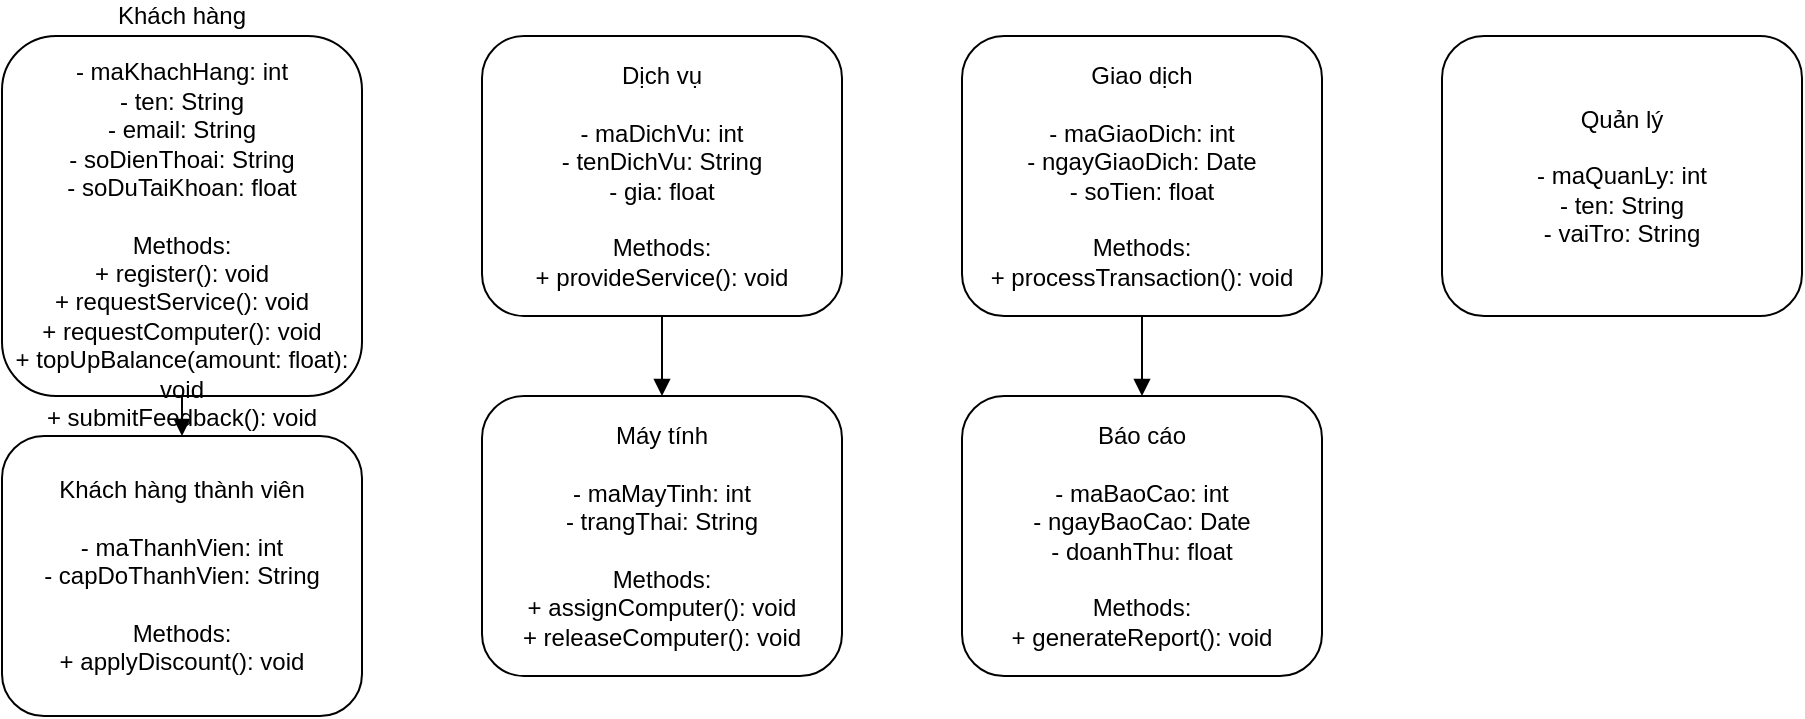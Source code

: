 <mxfile>
  <diagram name="Class Diagram - Internet Cafe Management System">
    <mxGraphModel dx="1001" dy="631" grid="1" gridSize="10" guides="1" tooltips="1" connect="1" arrows="1" fold="1" page="1" pageScale="1" pageWidth="827" pageHeight="1169" math="0" shadow="0">
      <root>
        <mxCell id="0" />
        <mxCell id="1" parent="0" />
        
        <!-- Khách hàng -->
        <mxCell id="2" value="Khách hàng&#xa;&#xa;- maKhachHang: int&#xa;- ten: String&#xa;- email: String&#xa;- soDienThoai: String&#xa;- soDuTaiKhoan: float&#xa;&#xa;Methods:&#xa;+ register(): void&#xa;+ requestService(): void&#xa;+ requestComputer(): void&#xa;+ topUpBalance(amount: float): void&#xa;+ submitFeedback(): void" style="rounded=1;whiteSpace=wrap;html=1;" vertex="1" parent="1">
          <mxGeometry x="140" y="140" width="180" height="180" as="geometry" />
        </mxCell>
        
        <!-- Khách hàng thành viên -->
        <mxCell id="3" value="Khách hàng thành viên&#xa;&#xa;- maThanhVien: int&#xa;- capDoThanhVien: String&#xa;&#xa;Methods:&#xa;+ applyDiscount(): void" style="rounded=1;whiteSpace=wrap;html=1;" vertex="1" parent="1">
          <mxGeometry x="140" y="340" width="180" height="140" as="geometry" />
        </mxCell>
        
        <!-- Dịch vụ -->
        <mxCell id="4" value="Dịch vụ&#xa;&#xa;- maDichVu: int&#xa;- tenDichVu: String&#xa;- gia: float&#xa;&#xa;Methods:&#xa;+ provideService(): void" style="rounded=1;whiteSpace=wrap;html=1;" vertex="1" parent="1">
          <mxGeometry x="380" y="140" width="180" height="140" as="geometry" />
        </mxCell>
        
        <!-- Máy tính -->
        <mxCell id="5" value="Máy tính&#xa;&#xa;- maMayTinh: int&#xa;- trangThai: String&#xa;&#xa;Methods:&#xa;+ assignComputer(): void&#xa;+ releaseComputer(): void" style="rounded=1;whiteSpace=wrap;html=1;" vertex="1" parent="1">
          <mxGeometry x="380" y="320" width="180" height="140" as="geometry" />
        </mxCell>
        
        <!-- Giao dịch -->
        <mxCell id="6" value="Giao dịch&#xa;&#xa;- maGiaoDich: int&#xa;- ngayGiaoDich: Date&#xa;- soTien: float&#xa;&#xa;Methods:&#xa;+ processTransaction(): void" style="rounded=1;whiteSpace=wrap;html=1;" vertex="1" parent="1">
          <mxGeometry x="620" y="140" width="180" height="140" as="geometry" />
        </mxCell>
        
        <!-- Báo cáo -->
        <mxCell id="7" value="Báo cáo&#xa;&#xa;- maBaoCao: int&#xa;- ngayBaoCao: Date&#xa;- doanhThu: float&#xa;&#xa;Methods:&#xa;+ generateReport(): void" style="rounded=1;whiteSpace=wrap;html=1;" vertex="1" parent="1">
          <mxGeometry x="620" y="320" width="180" height="140" as="geometry" />
        </mxCell>
        
        <!-- Quản lý -->
        <mxCell id="8" value="Quản lý&#xa;&#xa;- maQuanLy: int&#xa;- ten: String&#xa;- vaiTro: String" style="rounded=1;whiteSpace=wrap;html=1;" vertex="1" parent="1">
          <mxGeometry x="860" y="140" width="180" height="140" as="geometry" />
        </mxCell>

        <!-- Relationships -->
        <mxCell id="9" value="" style="endArrow=block;rounded=1;" edge="1" parent="1" source="2" target="3">
          <mxGeometry relative="1" as="geometry" />
        </mxCell>
        <mxCell id="10" value="" style="endArrow=block;rounded=1;" edge="1" parent="1" source="4" target="5">
          <mxGeometry relative="1" as="geometry" />
        </mxCell>
        <mxCell id="11" value="" style="endArrow=block;rounded=1;" edge="1" parent="1" source="6" target="7">
          <mxGeometry relative="1" as="geometry" />
        </mxCell>
        
      </root>
    </mxGraphModel>
  </diagram>
</mxfile>
